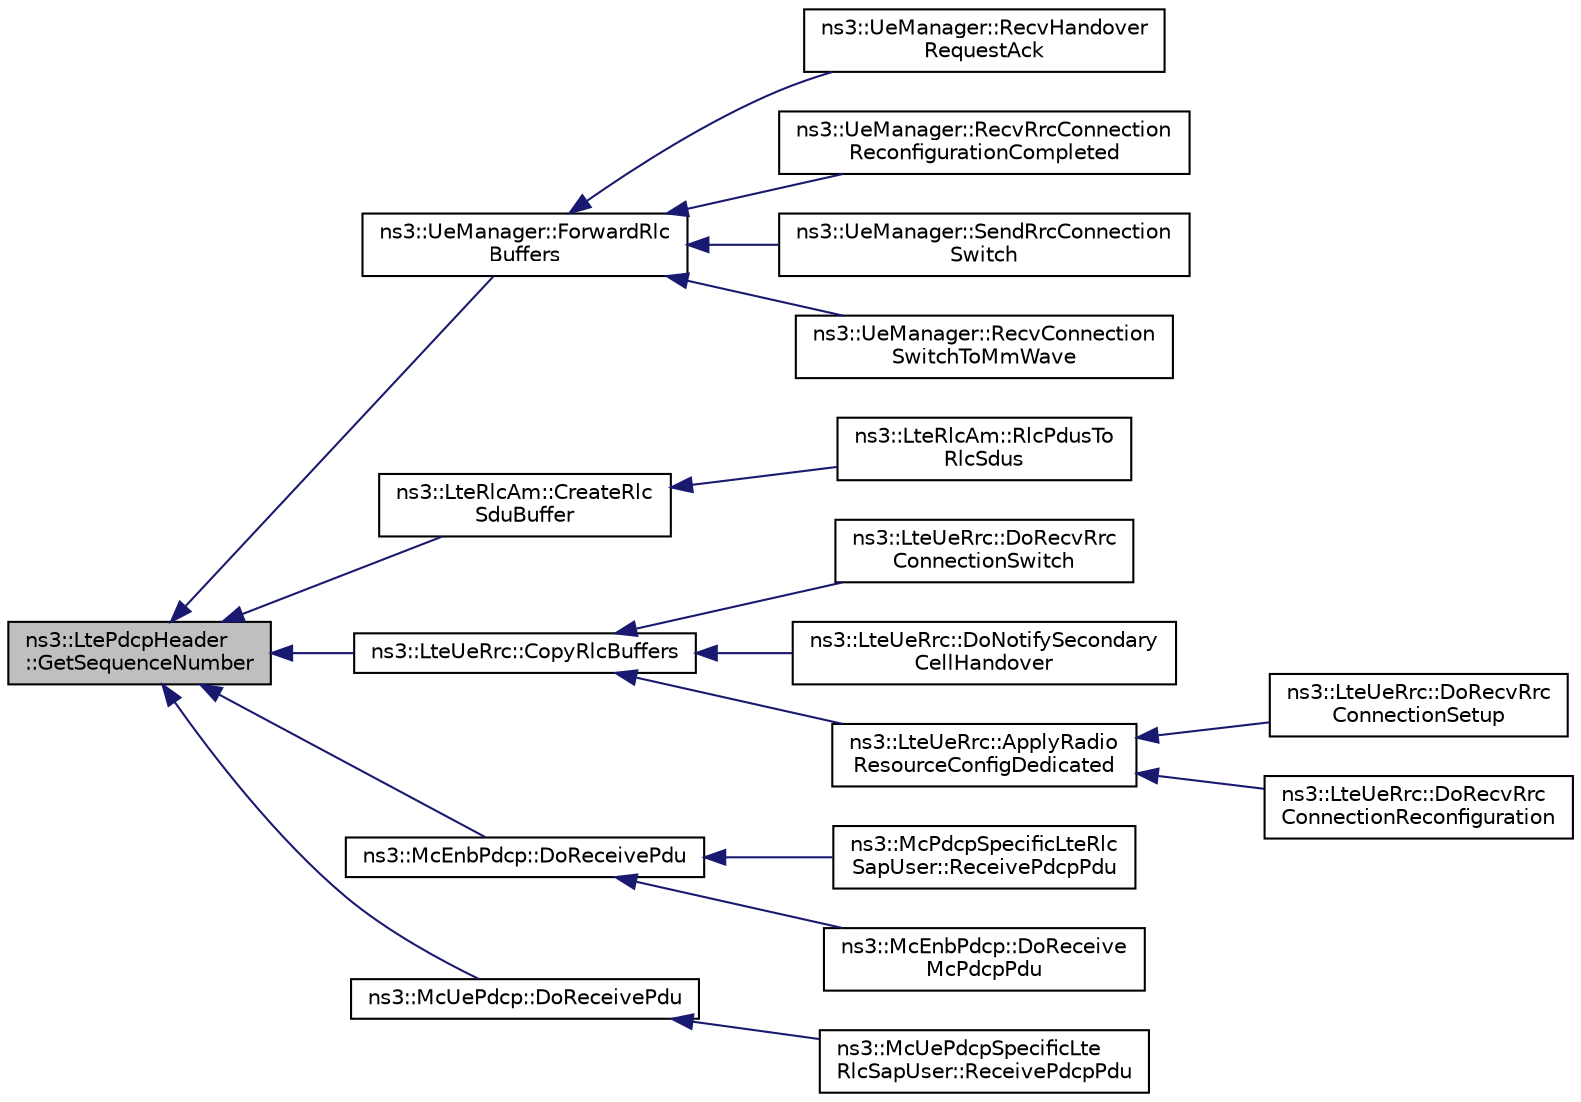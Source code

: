 digraph "ns3::LtePdcpHeader::GetSequenceNumber"
{
  edge [fontname="Helvetica",fontsize="10",labelfontname="Helvetica",labelfontsize="10"];
  node [fontname="Helvetica",fontsize="10",shape=record];
  rankdir="LR";
  Node1 [label="ns3::LtePdcpHeader\l::GetSequenceNumber",height=0.2,width=0.4,color="black", fillcolor="grey75", style="filled", fontcolor="black"];
  Node1 -> Node2 [dir="back",color="midnightblue",fontsize="10",style="solid"];
  Node2 [label="ns3::UeManager::ForwardRlc\lBuffers",height=0.2,width=0.4,color="black", fillcolor="white", style="filled",URL="$de/d99/classns3_1_1UeManager.html#acfe070a93481248c1d2624f02a448a34"];
  Node2 -> Node3 [dir="back",color="midnightblue",fontsize="10",style="solid"];
  Node3 [label="ns3::UeManager::RecvHandover\lRequestAck",height=0.2,width=0.4,color="black", fillcolor="white", style="filled",URL="$de/d99/classns3_1_1UeManager.html#ad2e93daf91532b0fd263355b2416330d"];
  Node2 -> Node4 [dir="back",color="midnightblue",fontsize="10",style="solid"];
  Node4 [label="ns3::UeManager::RecvRrcConnection\lReconfigurationCompleted",height=0.2,width=0.4,color="black", fillcolor="white", style="filled",URL="$de/d99/classns3_1_1UeManager.html#a767171084a3ea38162758d145b705e2a",tooltip="Part of the RRC protocol. Implement the LteEnbRrcSapProvider::RecvRrcConnectionReconfigurationComplet..."];
  Node2 -> Node5 [dir="back",color="midnightblue",fontsize="10",style="solid"];
  Node5 [label="ns3::UeManager::SendRrcConnection\lSwitch",height=0.2,width=0.4,color="black", fillcolor="white", style="filled",URL="$de/d99/classns3_1_1UeManager.html#ab36bf5ac97f7023d2ef825124f95f839"];
  Node2 -> Node6 [dir="back",color="midnightblue",fontsize="10",style="solid"];
  Node6 [label="ns3::UeManager::RecvConnection\lSwitchToMmWave",height=0.2,width=0.4,color="black", fillcolor="white", style="filled",URL="$de/d99/classns3_1_1UeManager.html#a258642f79552f6e9ac3116470085286e"];
  Node1 -> Node7 [dir="back",color="midnightblue",fontsize="10",style="solid"];
  Node7 [label="ns3::LteRlcAm::CreateRlc\lSduBuffer",height=0.2,width=0.4,color="black", fillcolor="white", style="filled",URL="$d0/d4c/classns3_1_1LteRlcAm.html#a43e97500d5362e00686d8e964a99a8a3"];
  Node7 -> Node8 [dir="back",color="midnightblue",fontsize="10",style="solid"];
  Node8 [label="ns3::LteRlcAm::RlcPdusTo\lRlcSdus",height=0.2,width=0.4,color="black", fillcolor="white", style="filled",URL="$d0/d4c/classns3_1_1LteRlcAm.html#a5ea384363b8fa99b66f9eaad80edc2cc"];
  Node1 -> Node9 [dir="back",color="midnightblue",fontsize="10",style="solid"];
  Node9 [label="ns3::LteUeRrc::CopyRlcBuffers",height=0.2,width=0.4,color="black", fillcolor="white", style="filled",URL="$d7/d1c/classns3_1_1LteUeRrc.html#a16b7f4ca06cba845c7af6bb37670242e"];
  Node9 -> Node10 [dir="back",color="midnightblue",fontsize="10",style="solid"];
  Node10 [label="ns3::LteUeRrc::DoRecvRrc\lConnectionSwitch",height=0.2,width=0.4,color="black", fillcolor="white", style="filled",URL="$d7/d1c/classns3_1_1LteUeRrc.html#a7d1bed1ac9bb691c81591d16d21206a0",tooltip="Part of the RRC protocol. Implement the LteUeRrcSapProvider:;RecvRrcConnectionSwitch interface..."];
  Node9 -> Node11 [dir="back",color="midnightblue",fontsize="10",style="solid"];
  Node11 [label="ns3::LteUeRrc::DoNotifySecondary\lCellHandover",height=0.2,width=0.4,color="black", fillcolor="white", style="filled",URL="$d7/d1c/classns3_1_1LteUeRrc.html#a267060251aa6f801b7b1b1b69b7aa889"];
  Node9 -> Node12 [dir="back",color="midnightblue",fontsize="10",style="solid"];
  Node12 [label="ns3::LteUeRrc::ApplyRadio\lResourceConfigDedicated",height=0.2,width=0.4,color="black", fillcolor="white", style="filled",URL="$d7/d1c/classns3_1_1LteUeRrc.html#af7c2bc93366a56a35793c3ef6bce5ce3"];
  Node12 -> Node13 [dir="back",color="midnightblue",fontsize="10",style="solid"];
  Node13 [label="ns3::LteUeRrc::DoRecvRrc\lConnectionSetup",height=0.2,width=0.4,color="black", fillcolor="white", style="filled",URL="$d7/d1c/classns3_1_1LteUeRrc.html#a3cfc766a9d059c1102ef7c2562dccdc9",tooltip="Part of the RRC protocol. Implement the LteUeRrcSapProvider::RecvRrcConnectionSetup interface..."];
  Node12 -> Node14 [dir="back",color="midnightblue",fontsize="10",style="solid"];
  Node14 [label="ns3::LteUeRrc::DoRecvRrc\lConnectionReconfiguration",height=0.2,width=0.4,color="black", fillcolor="white", style="filled",URL="$d7/d1c/classns3_1_1LteUeRrc.html#a010d1adc54671f4a4801ff1c0e831f15",tooltip="Part of the RRC protocol. Implement the LteUeRrcSapProvider::RecvRrcConnectionReconfiguration interfa..."];
  Node1 -> Node15 [dir="back",color="midnightblue",fontsize="10",style="solid"];
  Node15 [label="ns3::McEnbPdcp::DoReceivePdu",height=0.2,width=0.4,color="black", fillcolor="white", style="filled",URL="$d0/de1/classns3_1_1McEnbPdcp.html#a244a5eff95cef39b7319af03bfbac89d"];
  Node15 -> Node16 [dir="back",color="midnightblue",fontsize="10",style="solid"];
  Node16 [label="ns3::McPdcpSpecificLteRlc\lSapUser::ReceivePdcpPdu",height=0.2,width=0.4,color="black", fillcolor="white", style="filled",URL="$d9/d13/classns3_1_1McPdcpSpecificLteRlcSapUser.html#a0fa542c3a11d776ccbf72638695e5322"];
  Node15 -> Node17 [dir="back",color="midnightblue",fontsize="10",style="solid"];
  Node17 [label="ns3::McEnbPdcp::DoReceive\lMcPdcpPdu",height=0.2,width=0.4,color="black", fillcolor="white", style="filled",URL="$d0/de1/classns3_1_1McEnbPdcp.html#a5b9c606adc1cfce67ea26d07120ce8a3"];
  Node1 -> Node18 [dir="back",color="midnightblue",fontsize="10",style="solid"];
  Node18 [label="ns3::McUePdcp::DoReceivePdu",height=0.2,width=0.4,color="black", fillcolor="white", style="filled",URL="$d2/d69/classns3_1_1McUePdcp.html#a98d45c04cf0a2b10b2dd79efc3db62d8"];
  Node18 -> Node19 [dir="back",color="midnightblue",fontsize="10",style="solid"];
  Node19 [label="ns3::McUePdcpSpecificLte\lRlcSapUser::ReceivePdcpPdu",height=0.2,width=0.4,color="black", fillcolor="white", style="filled",URL="$df/d6f/classns3_1_1McUePdcpSpecificLteRlcSapUser.html#a686f0007338c5f3089d4a802d97a7e94"];
}
